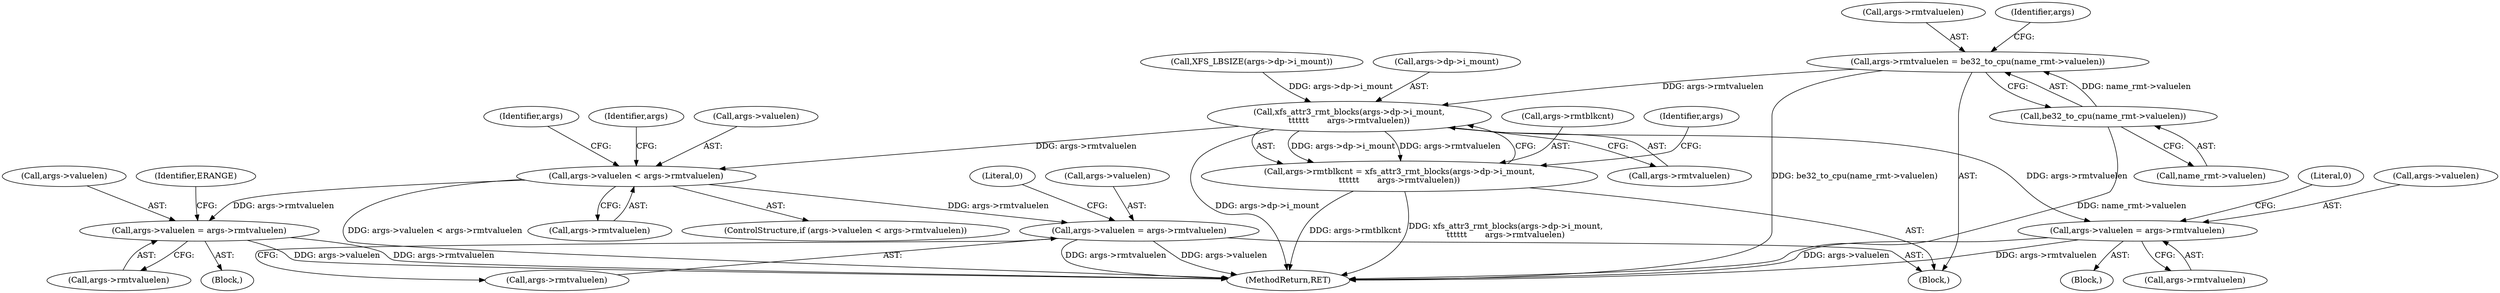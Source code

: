 digraph "0_linux_8275cdd0e7ac550dcce2b3ef6d2fb3b808c1ae59_5@pointer" {
"1000267" [label="(Call,args->rmtvaluelen = be32_to_cpu(name_rmt->valuelen))"];
"1000271" [label="(Call,be32_to_cpu(name_rmt->valuelen))"];
"1000287" [label="(Call,xfs_attr3_rmt_blocks(args->dp->i_mount,\n\t\t\t\t\t\t       args->rmtvaluelen))"];
"1000283" [label="(Call,args->rmtblkcnt = xfs_attr3_rmt_blocks(args->dp->i_mount,\n\t\t\t\t\t\t       args->rmtvaluelen))"];
"1000303" [label="(Call,args->valuelen = args->rmtvaluelen)"];
"1000313" [label="(Call,args->valuelen < args->rmtvaluelen)"];
"1000321" [label="(Call,args->valuelen = args->rmtvaluelen)"];
"1000331" [label="(Call,args->valuelen = args->rmtvaluelen)"];
"1000268" [label="(Call,args->rmtvaluelen)"];
"1000307" [label="(Call,args->rmtvaluelen)"];
"1000312" [label="(ControlStructure,if (args->valuelen < args->rmtvaluelen))"];
"1000277" [label="(Identifier,args)"];
"1000283" [label="(Call,args->rmtblkcnt = xfs_attr3_rmt_blocks(args->dp->i_mount,\n\t\t\t\t\t\t       args->rmtvaluelen))"];
"1000125" [label="(Call,XFS_LBSIZE(args->dp->i_mount))"];
"1000302" [label="(Block,)"];
"1000267" [label="(Call,args->rmtvaluelen = be32_to_cpu(name_rmt->valuelen))"];
"1000340" [label="(MethodReturn,RET)"];
"1000299" [label="(Identifier,args)"];
"1000303" [label="(Call,args->valuelen = args->rmtvaluelen)"];
"1000332" [label="(Call,args->valuelen)"];
"1000288" [label="(Call,args->dp->i_mount)"];
"1000333" [label="(Identifier,args)"];
"1000325" [label="(Call,args->rmtvaluelen)"];
"1000293" [label="(Call,args->rmtvaluelen)"];
"1000284" [label="(Call,args->rmtblkcnt)"];
"1000311" [label="(Literal,0)"];
"1000323" [label="(Identifier,args)"];
"1000304" [label="(Call,args->valuelen)"];
"1000322" [label="(Call,args->valuelen)"];
"1000320" [label="(Block,)"];
"1000272" [label="(Call,name_rmt->valuelen)"];
"1000287" [label="(Call,xfs_attr3_rmt_blocks(args->dp->i_mount,\n\t\t\t\t\t\t       args->rmtvaluelen))"];
"1000238" [label="(Block,)"];
"1000335" [label="(Call,args->rmtvaluelen)"];
"1000339" [label="(Literal,0)"];
"1000313" [label="(Call,args->valuelen < args->rmtvaluelen)"];
"1000317" [label="(Call,args->rmtvaluelen)"];
"1000321" [label="(Call,args->valuelen = args->rmtvaluelen)"];
"1000271" [label="(Call,be32_to_cpu(name_rmt->valuelen))"];
"1000330" [label="(Identifier,ERANGE)"];
"1000331" [label="(Call,args->valuelen = args->rmtvaluelen)"];
"1000314" [label="(Call,args->valuelen)"];
"1000267" -> "1000238"  [label="AST: "];
"1000267" -> "1000271"  [label="CFG: "];
"1000268" -> "1000267"  [label="AST: "];
"1000271" -> "1000267"  [label="AST: "];
"1000277" -> "1000267"  [label="CFG: "];
"1000267" -> "1000340"  [label="DDG: be32_to_cpu(name_rmt->valuelen)"];
"1000271" -> "1000267"  [label="DDG: name_rmt->valuelen"];
"1000267" -> "1000287"  [label="DDG: args->rmtvaluelen"];
"1000271" -> "1000272"  [label="CFG: "];
"1000272" -> "1000271"  [label="AST: "];
"1000271" -> "1000340"  [label="DDG: name_rmt->valuelen"];
"1000287" -> "1000283"  [label="AST: "];
"1000287" -> "1000293"  [label="CFG: "];
"1000288" -> "1000287"  [label="AST: "];
"1000293" -> "1000287"  [label="AST: "];
"1000283" -> "1000287"  [label="CFG: "];
"1000287" -> "1000340"  [label="DDG: args->dp->i_mount"];
"1000287" -> "1000283"  [label="DDG: args->dp->i_mount"];
"1000287" -> "1000283"  [label="DDG: args->rmtvaluelen"];
"1000125" -> "1000287"  [label="DDG: args->dp->i_mount"];
"1000287" -> "1000303"  [label="DDG: args->rmtvaluelen"];
"1000287" -> "1000313"  [label="DDG: args->rmtvaluelen"];
"1000283" -> "1000238"  [label="AST: "];
"1000284" -> "1000283"  [label="AST: "];
"1000299" -> "1000283"  [label="CFG: "];
"1000283" -> "1000340"  [label="DDG: args->rmtblkcnt"];
"1000283" -> "1000340"  [label="DDG: xfs_attr3_rmt_blocks(args->dp->i_mount,\n\t\t\t\t\t\t       args->rmtvaluelen)"];
"1000303" -> "1000302"  [label="AST: "];
"1000303" -> "1000307"  [label="CFG: "];
"1000304" -> "1000303"  [label="AST: "];
"1000307" -> "1000303"  [label="AST: "];
"1000311" -> "1000303"  [label="CFG: "];
"1000303" -> "1000340"  [label="DDG: args->valuelen"];
"1000303" -> "1000340"  [label="DDG: args->rmtvaluelen"];
"1000313" -> "1000312"  [label="AST: "];
"1000313" -> "1000317"  [label="CFG: "];
"1000314" -> "1000313"  [label="AST: "];
"1000317" -> "1000313"  [label="AST: "];
"1000323" -> "1000313"  [label="CFG: "];
"1000333" -> "1000313"  [label="CFG: "];
"1000313" -> "1000340"  [label="DDG: args->valuelen < args->rmtvaluelen"];
"1000313" -> "1000321"  [label="DDG: args->rmtvaluelen"];
"1000313" -> "1000331"  [label="DDG: args->rmtvaluelen"];
"1000321" -> "1000320"  [label="AST: "];
"1000321" -> "1000325"  [label="CFG: "];
"1000322" -> "1000321"  [label="AST: "];
"1000325" -> "1000321"  [label="AST: "];
"1000330" -> "1000321"  [label="CFG: "];
"1000321" -> "1000340"  [label="DDG: args->valuelen"];
"1000321" -> "1000340"  [label="DDG: args->rmtvaluelen"];
"1000331" -> "1000238"  [label="AST: "];
"1000331" -> "1000335"  [label="CFG: "];
"1000332" -> "1000331"  [label="AST: "];
"1000335" -> "1000331"  [label="AST: "];
"1000339" -> "1000331"  [label="CFG: "];
"1000331" -> "1000340"  [label="DDG: args->valuelen"];
"1000331" -> "1000340"  [label="DDG: args->rmtvaluelen"];
}
